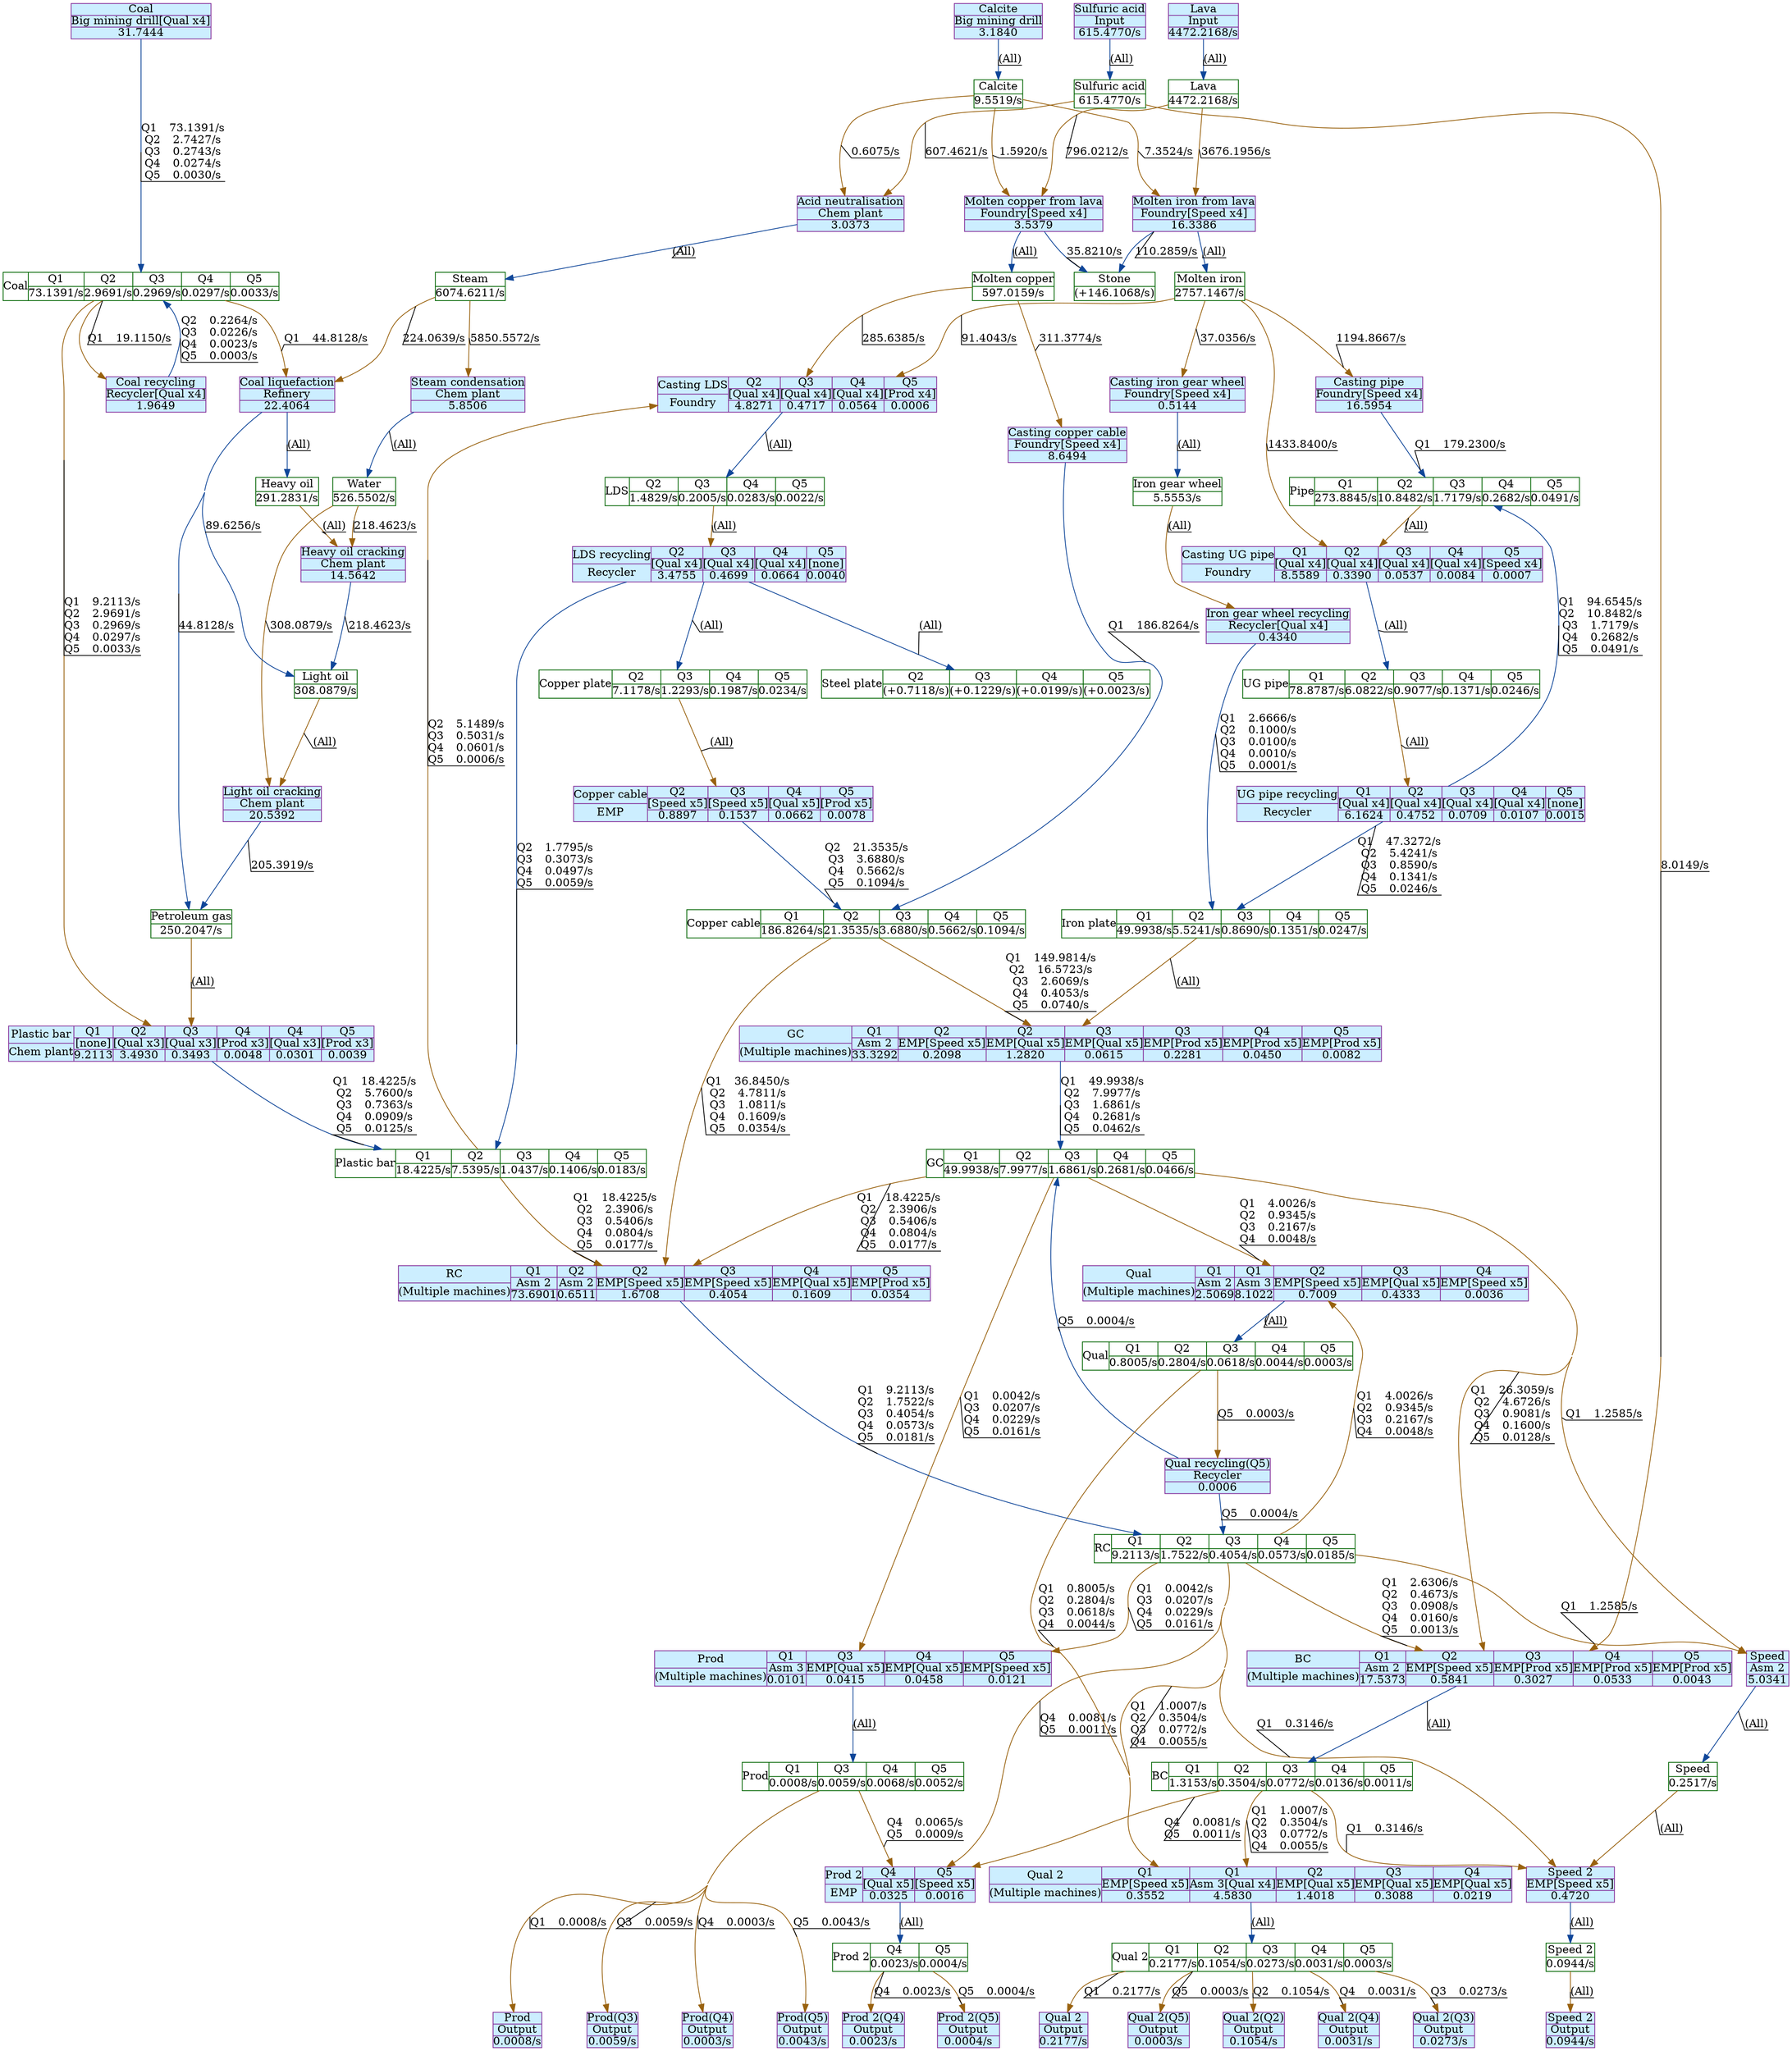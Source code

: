 digraph {
    layout="dot"
    concentrate=true
    node [shape="record"; margin=0]
    edge [decorate=true]
    0 [color="#006400"; label="{Molten iron|2757.1467/s}"]
    1 [color="#006400"; label="{Molten copper|597.0159/s}"]
    2 [color="#006400"; label="{Iron gear wheel|5.5553/s}"]
    3 [color="#006400"; label="{Calcite|9.5519/s}"]
    4 [color="#006400"; label="{Stone|(+146.1068/s)}"]
    5 [color="#006400"; label="{Lava|4472.2168/s}"]
    6 [color="#006400"; label="{Sulfuric acid|615.4770/s}"]
    7 [color="#006400"; label="{Steam|6074.6211/s}"]
    8 [color="#006400"; label="{Petroleum gas|250.2047/s}"]
    9 [color="#006400"; label="{Speed|0.2517/s}"]
    10 [color="#006400"; label="{Water|526.5502/s}"]
    11 [color="#006400"; label="{Light oil|308.0879/s}"]
    12 [color="#006400"; label="{Heavy oil|291.2831/s}"]
    13 [color="#006400"; label="{Speed 2|0.0944/s}"]
    14 [style="filled"; color="#842e99"; fillcolor="#cceeff"; label="{Casting iron gear wheel|Foundry[Speed x4]|0.5144}"]
    15 [style="filled"; color="#842e99"; fillcolor="#cceeff"; label="{Prod 2(Q4)|Output|0.0023/s}"]
    16 [style="filled"; color="#842e99"; fillcolor="#cceeff"; label="{Qual 2(Q5)|Output|0.0003/s}"]
    17 [style="filled"; color="#842e99"; fillcolor="#cceeff"; label="{Prod 2(Q5)|Output|0.0004/s}"]
    18 [style="filled"; color="#842e99"; fillcolor="#cceeff"; label="{Casting pipe|Foundry[Speed x4]|16.5954}"]
    19 [style="filled"; color="#842e99"; fillcolor="#cceeff"; label="{Prod(Q3)|Output|0.0059/s}"]
    20 [style="filled"; color="#842e99"; fillcolor="#cceeff"; label="{Molten iron from lava|Foundry[Speed x4]|16.3386}"]
    21 [style="filled"; color="#842e99"; fillcolor="#cceeff"; label="{Prod(Q4)|Output|0.0003/s}"]
    22 [style="filled"; color="#842e99"; fillcolor="#cceeff"; label="{Acid neutralisation|Chem plant|3.0373}"]
    23 [style="filled"; color="#842e99"; fillcolor="#cceeff"; label="{Lava|Input|4472.2168/s}"]
    24 [style="filled"; color="#842e99"; fillcolor="#cceeff"; label="{Speed|Asm 2|5.0341}"]
    25 [style="filled"; color="#842e99"; fillcolor="#cceeff"; label="{Calcite|Big mining drill|3.1840}"]
    26 [style="filled"; color="#842e99"; fillcolor="#cceeff"; label="{Heavy oil cracking|Chem plant|14.5642}"]
    27 [style="filled"; color="#842e99"; fillcolor="#cceeff"; label="{Speed 2|Output|0.0944/s}"]
    28 [style="filled"; color="#842e99"; fillcolor="#cceeff"; label="{Qual 2(Q2)|Output|0.1054/s}"]
    29 [style="filled"; color="#842e99"; fillcolor="#cceeff"; label="{Prod(Q5)|Output|0.0043/s}"]
    30 [style="filled"; color="#842e99"; fillcolor="#cceeff"; label="{Qual recycling(Q5)|Recycler|0.0006}"]
    31 [style="filled"; color="#842e99"; fillcolor="#cceeff"; label="{Coal recycling|Recycler[Qual x4]|1.9649}"]
    32 [style="filled"; color="#842e99"; fillcolor="#cceeff"; label="{Qual 2(Q4)|Output|0.0031/s}"]
    33 [style="filled"; color="#842e99"; fillcolor="#cceeff"; label="{Prod|Output|0.0008/s}"]
    34 [style="filled"; color="#842e99"; fillcolor="#cceeff"; label="{Qual 2(Q3)|Output|0.0273/s}"]
    35 [style="filled"; color="#842e99"; fillcolor="#cceeff"; label="{Sulfuric acid|Input|615.4770/s}"]
    36 [style="filled"; color="#842e99"; fillcolor="#cceeff"; label="{Molten copper from lava|Foundry[Speed x4]|3.5379}"]
    37 [style="filled"; color="#842e99"; fillcolor="#cceeff"; label="{Steam condensation|Chem plant|5.8506}"]
    38 [style="filled"; color="#842e99"; fillcolor="#cceeff"; label="{Coal|Big mining drill[Qual x4]|31.7444}"]
    39 [style="filled"; color="#842e99"; fillcolor="#cceeff"; label="{Casting copper cable|Foundry[Speed x4]|8.6494}"]
    40 [style="filled"; color="#842e99"; fillcolor="#cceeff"; label="{Speed 2|EMP[Speed x5]|0.4720}"]
    41 [style="filled"; color="#842e99"; fillcolor="#cceeff"; label="{Light oil cracking|Chem plant|20.5392}"]
    42 [style="filled"; color="#842e99"; fillcolor="#cceeff"; label="{Iron gear wheel recycling|Recycler[Qual x4]|0.4340}"]
    43 [style="filled"; color="#842e99"; fillcolor="#cceeff"; label="{Coal liquefaction|Refinery|22.4064}"]
    44 [style="filled"; color="#842e99"; fillcolor="#cceeff"; label="{Qual 2|Output|0.2177/s}"]
    45 [color="#006400"; label="{LDS}|{Q2|1.4829/s}|{Q3|0.2005/s}|{Q4|0.0283/s}|{Q5|0.0022/s}"]
    46 [color="#006400"; label="{Plastic bar}|{Q1|18.4225/s}|{Q2|7.5395/s}|{Q3|1.0437/s}|{Q4|0.1406/s}|{Q5|0.0183/s}"]
    47 [color="#006400"; label="{Prod 2}|{Q4|0.0023/s}|{Q5|0.0004/s}"]
    48 [color="#006400"; label="{Pipe}|{Q1|273.8845/s}|{Q2|10.8482/s}|{Q3|1.7179/s}|{Q4|0.2682/s}|{Q5|0.0491/s}"]
    49 [color="#006400"; label="{UG pipe}|{Q1|78.8787/s}|{Q2|6.0822/s}|{Q3|0.9077/s}|{Q4|0.1371/s}|{Q5|0.0246/s}"]
    50 [color="#006400"; label="{GC}|{Q1|49.9938/s}|{Q2|7.9977/s}|{Q3|1.6861/s}|{Q4|0.2681/s}|{Q5|0.0466/s}"]
    51 [color="#006400"; label="{Copper cable}|{Q1|186.8264/s}|{Q2|21.3535/s}|{Q3|3.6880/s}|{Q4|0.5662/s}|{Q5|0.1094/s}"]
    52 [color="#006400"; label="{Iron plate}|{Q1|49.9938/s}|{Q2|5.5241/s}|{Q3|0.8690/s}|{Q4|0.1351/s}|{Q5|0.0247/s}"]
    53 [color="#006400"; label="{Qual 2}|{Q1|0.2177/s}|{Q2|0.1054/s}|{Q3|0.0273/s}|{Q4|0.0031/s}|{Q5|0.0003/s}"]
    54 [color="#006400"; label="{Prod}|{Q1|0.0008/s}|{Q3|0.0059/s}|{Q4|0.0068/s}|{Q5|0.0052/s}"]
    55 [color="#006400"; label="{BC}|{Q1|1.3153/s}|{Q2|0.3504/s}|{Q3|0.0772/s}|{Q4|0.0136/s}|{Q5|0.0011/s}"]
    56 [color="#006400"; label="{RC}|{Q1|9.2113/s}|{Q2|1.7522/s}|{Q3|0.4054/s}|{Q4|0.0573/s}|{Q5|0.0185/s}"]
    57 [color="#006400"; label="{Copper plate}|{Q2|7.1178/s}|{Q3|1.2293/s}|{Q4|0.1987/s}|{Q5|0.0234/s}"]
    58 [color="#006400"; label="{Qual}|{Q1|0.8005/s}|{Q2|0.2804/s}|{Q3|0.0618/s}|{Q4|0.0044/s}|{Q5|0.0003/s}"]
    59 [color="#006400"; label="{Coal}|{Q1|73.1391/s}|{Q2|2.9691/s}|{Q3|0.2969/s}|{Q4|0.0297/s}|{Q5|0.0033/s}"]
    60 [color="#006400"; label="{Steel plate}|{Q2|(+0.7118/s)}|{Q3|(+0.1229/s)}|{Q4|(+0.0199/s)}|{Q5|(+0.0023/s)}"]
    61 [style="filled"; color="#842e99"; fillcolor="#cceeff"; label="{Casting LDS|Foundry}|{Q2|[Qual x4]|4.8271}|{Q3|[Qual x4]|0.4717}|{Q4|[Qual x4]|0.0564}|{Q5|[Prod x4]|0.0006}"; shape="record"]
    62 [style="filled"; color="#842e99"; fillcolor="#cceeff"; label="{Casting UG pipe|Foundry}|{Q1|[Qual x4]|8.5589}|{Q2|[Qual x4]|0.3390}|{Q3|[Qual x4]|0.0537}|{Q4|[Qual x4]|0.0084}|{Q5|[Speed x4]|0.0007}"; shape="record"]
    63 [style="filled"; color="#842e99"; fillcolor="#cceeff"; label="{GC|(Multiple machines)}|{Q1|Asm 2|33.3292}|{Q2|EMP[Speed x5]|0.2098}|{Q2|EMP[Qual x5]|1.2820}|{Q3|EMP[Qual x5]|0.0615}|{Q3|EMP[Prod x5]|0.2281}|{Q4|EMP[Prod x5]|0.0450}|{Q5|EMP[Prod x5]|0.0082}"; shape="record"]
    64 [style="filled"; color="#842e99"; fillcolor="#cceeff"; label="{Prod 2|EMP}|{Q4|[Qual x5]|0.0325}|{Q5|[Speed x5]|0.0016}"; shape="record"]
    65 [style="filled"; color="#842e99"; fillcolor="#cceeff"; label="{UG pipe recycling|Recycler}|{Q1|[Qual x4]|6.1624}|{Q2|[Qual x4]|0.4752}|{Q3|[Qual x4]|0.0709}|{Q4|[Qual x4]|0.0107}|{Q5|[none]|0.0015}"; shape="record"]
    66 [style="filled"; color="#842e99"; fillcolor="#cceeff"; label="{Copper cable|EMP}|{Q2|[Speed x5]|0.8897}|{Q3|[Speed x5]|0.1537}|{Q4|[Qual x5]|0.0662}|{Q5|[Prod x5]|0.0078}"; shape="record"]
    67 [style="filled"; color="#842e99"; fillcolor="#cceeff"; label="{BC|(Multiple machines)}|{Q1|Asm 2|17.5373}|{Q2|EMP[Speed x5]|0.5841}|{Q3|EMP[Prod x5]|0.3027}|{Q4|EMP[Prod x5]|0.0533}|{Q5|EMP[Prod x5]|0.0043}"; shape="record"]
    68 [style="filled"; color="#842e99"; fillcolor="#cceeff"; label="{Qual 2|(Multiple machines)}|{Q1|EMP[Speed x5]|0.3552}|{Q1|Asm 3[Qual x4]|4.5830}|{Q2|EMP[Qual x5]|1.4018}|{Q3|EMP[Qual x5]|0.3088}|{Q4|EMP[Qual x5]|0.0219}"; shape="record"]
    69 [style="filled"; color="#842e99"; fillcolor="#cceeff"; label="{Qual|(Multiple machines)}|{Q1|Asm 2|2.5069}|{Q1|Asm 3|8.1022}|{Q2|EMP[Speed x5]|0.7009}|{Q3|EMP[Qual x5]|0.4333}|{Q4|EMP[Speed x5]|0.0036}"; shape="record"]
    70 [style="filled"; color="#842e99"; fillcolor="#cceeff"; label="{Plastic bar|Chem plant}|{Q1|[none]|9.2113}|{Q2|[Qual x3]|3.4930}|{Q3|[Qual x3]|0.3493}|{Q4|[Prod x3]|0.0048}|{Q4|[Qual x3]|0.0301}|{Q5|[Prod x3]|0.0039}"; shape="record"]
    71 [style="filled"; color="#842e99"; fillcolor="#cceeff"; label="{Prod|(Multiple machines)}|{Q1|Asm 3|0.0101}|{Q3|EMP[Qual x5]|0.0415}|{Q4|EMP[Qual x5]|0.0458}|{Q5|EMP[Speed x5]|0.0121}"; shape="record"]
    72 [style="filled"; color="#842e99"; fillcolor="#cceeff"; label="{RC|(Multiple machines)}|{Q1|Asm 2|73.6901}|{Q2|Asm 2|0.6511}|{Q2|EMP[Speed x5]|1.6708}|{Q3|EMP[Speed x5]|0.4054}|{Q4|EMP[Qual x5]|0.1609}|{Q5|EMP[Prod x5]|0.0354}"; shape="record"]
    73 [style="filled"; color="#842e99"; fillcolor="#cceeff"; label="{LDS recycling|Recycler}|{Q2|[Qual x4]|3.4755}|{Q3|[Qual x4]|0.4699}|{Q4|[Qual x4]|0.0664}|{Q5|[none]|0.0040}"; shape="record"]
    0 -> 14 [color="#99620f"; label="37.0356/s
"]
    0 -> 18 [color="#99620f"; label="1194.8667/s
"]
    0 -> 61 [color="#99620f"; label="91.4043/s
"]
    0 -> 62 [color="#99620f"; label="1433.8400/s
"]
    1 -> 39 [color="#99620f"; label="311.3774/s
"]
    1 -> 61 [color="#99620f"; label="285.6385/s
"]
    2 -> 42 [color="#99620f"; label="(All)"]
    3 -> 20 [color="#99620f"; label="7.3524/s
"]
    3 -> 22 [color="#99620f"; label="0.6075/s
"]
    3 -> 36 [color="#99620f"; label="1.5920/s
"]
    5 -> 20 [color="#99620f"; label="3676.1956/s
"]
    5 -> 36 [color="#99620f"; label="796.0212/s
"]
    6 -> 22 [color="#99620f"; label="607.4621/s
"]
    6 -> 67 [color="#99620f"; label="8.0149/s
"]
    7 -> 37 [color="#99620f"; label="5850.5572/s
"]
    7 -> 43 [color="#99620f"; label="224.0639/s
"]
    8 -> 70 [color="#99620f"; label="(All)"]
    9 -> 40 [color="#99620f"; label="(All)"]
    10 -> 26 [color="#99620f"; label="218.4623/s
"]
    10 -> 41 [color="#99620f"; label="308.0879/s
"]
    11 -> 41 [color="#99620f"; label="(All)"]
    12 -> 26 [color="#99620f"; label="(All)"]
    13 -> 27 [color="#99620f"; label="(All)"]
    14 -> 2 [color="#0f4699"; label="(All)"]
    18 -> 48 [color="#0f4699"; label="Q1	179.2300/s
"]
    20 -> 4 [color="#0f4699"; label="110.2859/s
"]
    20 -> 0 [color="#0f4699"; label="(All)"]
    22 -> 7 [color="#0f4699"; label="(All)"]
    23 -> 5 [color="#0f4699"; label="(All)"]
    24 -> 9 [color="#0f4699"; label="(All)"]
    25 -> 3 [color="#0f4699"; label="(All)"]
    26 -> 11 [color="#0f4699"; label="218.4623/s
"]
    30 -> 50 [color="#0f4699"; label="Q5	0.0004/s
"]
    30 -> 56 [color="#0f4699"; label="Q5	0.0004/s
"]
    31 -> 59 [color="#0f4699"; label="Q2	0.2264/s
Q3	0.0226/s
Q4	0.0023/s
Q5	0.0003/s
"]
    35 -> 6 [color="#0f4699"; label="(All)"]
    36 -> 4 [color="#0f4699"; label="35.8210/s
"]
    36 -> 1 [color="#0f4699"; label="(All)"]
    37 -> 10 [color="#0f4699"; label="(All)"]
    38 -> 59 [color="#0f4699"; label="Q1	73.1391/s
Q2	2.7427/s
Q3	0.2743/s
Q4	0.0274/s
Q5	0.0030/s
"]
    39 -> 51 [color="#0f4699"; label="Q1	186.8264/s
"]
    40 -> 13 [color="#0f4699"; label="(All)"]
    41 -> 8 [color="#0f4699"; label="205.3919/s
"]
    42 -> 52 [color="#0f4699"; label="Q1	2.6666/s
Q2	0.1000/s
Q3	0.0100/s
Q4	0.0010/s
Q5	0.0001/s
"]
    43 -> 8 [color="#0f4699"; label="44.8128/s
"]
    43 -> 11 [color="#0f4699"; label="89.6256/s
"]
    43 -> 12 [color="#0f4699"; label="(All)"]
    45 -> 73 [color="#99620f"; label="(All)"]
    46 -> 61 [color="#99620f"; label="Q2	5.1489/s
Q3	0.5031/s
Q4	0.0601/s
Q5	0.0006/s
"]
    46 -> 72 [color="#99620f"; label="Q1	18.4225/s
Q2	2.3906/s
Q3	0.5406/s
Q4	0.0804/s
Q5	0.0177/s
"]
    47 -> 15 [color="#99620f"; label="Q4	0.0023/s
"]
    47 -> 17 [color="#99620f"; label="Q5	0.0004/s
"]
    48 -> 62 [color="#99620f"; label="(All)"]
    49 -> 65 [color="#99620f"; label="(All)"]
    50 -> 24 [color="#99620f"; label="Q1	1.2585/s
"]
    50 -> 67 [color="#99620f"; label="Q1	26.3059/s
Q2	4.6726/s
Q3	0.9081/s
Q4	0.1600/s
Q5	0.0128/s
"]
    50 -> 69 [color="#99620f"; label="Q1	4.0026/s
Q2	0.9345/s
Q3	0.2167/s
Q4	0.0048/s
"]
    50 -> 71 [color="#99620f"; label="Q1	0.0042/s
Q3	0.0207/s
Q4	0.0229/s
Q5	0.0161/s
"]
    50 -> 72 [color="#99620f"; label="Q1	18.4225/s
Q2	2.3906/s
Q3	0.5406/s
Q4	0.0804/s
Q5	0.0177/s
"]
    51 -> 63 [color="#99620f"; label="Q1	149.9814/s
Q2	16.5723/s
Q3	2.6069/s
Q4	0.4053/s
Q5	0.0740/s
"]
    51 -> 72 [color="#99620f"; label="Q1	36.8450/s
Q2	4.7811/s
Q3	1.0811/s
Q4	0.1609/s
Q5	0.0354/s
"]
    52 -> 63 [color="#99620f"; label="(All)"]
    53 -> 16 [color="#99620f"; label="Q5	0.0003/s
"]
    53 -> 44 [color="#99620f"; label="Q1	0.2177/s
"]
    53 -> 32 [color="#99620f"; label="Q4	0.0031/s
"]
    53 -> 28 [color="#99620f"; label="Q2	0.1054/s
"]
    53 -> 34 [color="#99620f"; label="Q3	0.0273/s
"]
    54 -> 29 [color="#99620f"; label="Q5	0.0043/s
"]
    54 -> 19 [color="#99620f"; label="Q3	0.0059/s
"]
    54 -> 21 [color="#99620f"; label="Q4	0.0003/s
"]
    54 -> 33 [color="#99620f"; label="Q1	0.0008/s
"]
    54 -> 64 [color="#99620f"; label="Q4	0.0065/s
Q5	0.0009/s
"]
    55 -> 40 [color="#99620f"; label="Q1	0.3146/s
"]
    55 -> 64 [color="#99620f"; label="Q4	0.0081/s
Q5	0.0011/s
"]
    55 -> 68 [color="#99620f"; label="Q1	1.0007/s
Q2	0.3504/s
Q3	0.0772/s
Q4	0.0055/s
"]
    56 -> 24 [color="#99620f"; label="Q1	1.2585/s
"]
    56 -> 40 [color="#99620f"; label="Q1	0.3146/s
"]
    56 -> 64 [color="#99620f"; label="Q4	0.0081/s
Q5	0.0011/s
"]
    56 -> 67 [color="#99620f"; label="Q1	2.6306/s
Q2	0.4673/s
Q3	0.0908/s
Q4	0.0160/s
Q5	0.0013/s
"]
    56 -> 68 [color="#99620f"; label="Q1	1.0007/s
Q2	0.3504/s
Q3	0.0772/s
Q4	0.0055/s
"]
    56 -> 69 [color="#99620f"; label="Q1	4.0026/s
Q2	0.9345/s
Q3	0.2167/s
Q4	0.0048/s
"]
    56 -> 71 [color="#99620f"; label="Q1	0.0042/s
Q3	0.0207/s
Q4	0.0229/s
Q5	0.0161/s
"]
    57 -> 66 [color="#99620f"; label="(All)"]
    58 -> 30 [color="#99620f"; label="Q5	0.0003/s
"]
    58 -> 68 [color="#99620f"; label="Q1	0.8005/s
Q2	0.2804/s
Q3	0.0618/s
Q4	0.0044/s
"]
    59 -> 31 [color="#99620f"; label="Q1	19.1150/s
"]
    59 -> 43 [color="#99620f"; label="Q1	44.8128/s
"]
    59 -> 70 [color="#99620f"; label="Q1	9.2113/s
Q2	2.9691/s
Q3	0.2969/s
Q4	0.0297/s
Q5	0.0033/s
"]
    61 -> 45 [color="#0f4699"; label="(All)"]
    62 -> 49 [color="#0f4699"; label="(All)"]
    63 -> 50 [color="#0f4699"; label="Q1	49.9938/s
Q2	7.9977/s
Q3	1.6861/s
Q4	0.2681/s
Q5	0.0462/s
"]
    64 -> 47 [color="#0f4699"; label="(All)"]
    65 -> 48 [color="#0f4699"; label="Q1	94.6545/s
Q2	10.8482/s
Q3	1.7179/s
Q4	0.2682/s
Q5	0.0491/s
"]
    65 -> 52 [color="#0f4699"; label="Q1	47.3272/s
Q2	5.4241/s
Q3	0.8590/s
Q4	0.1341/s
Q5	0.0246/s
"]
    66 -> 51 [color="#0f4699"; label="Q2	21.3535/s
Q3	3.6880/s
Q4	0.5662/s
Q5	0.1094/s
"]
    67 -> 55 [color="#0f4699"; label="(All)"]
    68 -> 53 [color="#0f4699"; label="(All)"]
    69 -> 58 [color="#0f4699"; label="(All)"]
    70 -> 46 [color="#0f4699"; label="Q1	18.4225/s
Q2	5.7600/s
Q3	0.7363/s
Q4	0.0909/s
Q5	0.0125/s
"]
    71 -> 54 [color="#0f4699"; label="(All)"]
    72 -> 56 [color="#0f4699"; label="Q1	9.2113/s
Q2	1.7522/s
Q3	0.4054/s
Q4	0.0573/s
Q5	0.0181/s
"]
    73 -> 46 [color="#0f4699"; label="Q2	1.7795/s
Q3	0.3073/s
Q4	0.0497/s
Q5	0.0059/s
"]
    73 -> 57 [color="#0f4699"; label="(All)"]
    73 -> 60 [color="#0f4699"; label="(All)"]
    subgraph {
        rank="source"
        23
        25
        35
        38
    }
    subgraph {
        rank="sink"
        15
        16
        17
        19
        21
        27
        28
        29
        32
        33
        34
        44
    }
}
